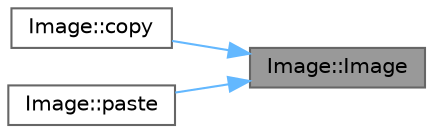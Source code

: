 digraph "Image::Image"
{
 // INTERACTIVE_SVG=YES
 // LATEX_PDF_SIZE
  bgcolor="transparent";
  edge [fontname=Helvetica,fontsize=10,labelfontname=Helvetica,labelfontsize=10];
  node [fontname=Helvetica,fontsize=10,shape=box,height=0.2,width=0.4];
  rankdir="RL";
  Node1 [id="Node000001",label="Image::Image",height=0.2,width=0.4,color="gray40", fillcolor="grey60", style="filled", fontcolor="black",tooltip="Constructs an image with a given matrix, file and command index."];
  Node1 -> Node2 [id="edge1_Node000001_Node000002",dir="back",color="steelblue1",style="solid",tooltip=" "];
  Node2 [id="Node000002",label="Image::copy",height=0.2,width=0.4,color="grey40", fillcolor="white", style="filled",URL="$class_image.html#a50ea2b759e2d35562fbc6fd345caebac",tooltip="Copies the content of another image into this one."];
  Node1 -> Node3 [id="edge2_Node000001_Node000003",dir="back",color="steelblue1",style="solid",tooltip=" "];
  Node3 [id="Node000003",label="Image::paste",height=0.2,width=0.4,color="grey40", fillcolor="white", style="filled",URL="$class_image.html#a7a6695cf233e24f3915142bc5d70fa4f",tooltip="Pastes this image onto another at the given position."];
}
